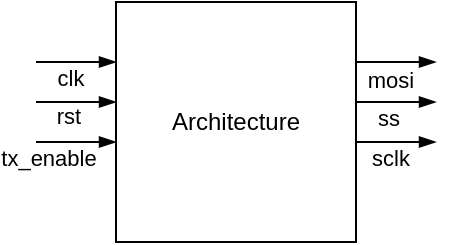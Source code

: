 <mxfile version="14.5.10" type="github"><diagram id="Bk32eimklRe6Dskk2UvG" name="Page-1"><mxGraphModel dx="-45" dy="469" grid="1" gridSize="10" guides="1" tooltips="1" connect="1" arrows="1" fold="1" page="1" pageScale="1" pageWidth="827" pageHeight="1169" math="0" shadow="0"><root><mxCell id="0"/><mxCell id="1" parent="0"/><mxCell id="vUnD14laBPHXgWXzdUUj-1" value="Architecture" style="whiteSpace=wrap;html=1;aspect=fixed;" parent="1" vertex="1"><mxGeometry x="1080" y="230" width="120" height="120" as="geometry"/></mxCell><mxCell id="vUnD14laBPHXgWXzdUUj-3" value="" style="endArrow=blockThin;html=1;rounded=0;jumpSize=4;endFill=1;" parent="1" edge="1"><mxGeometry width="50" height="50" relative="1" as="geometry"><mxPoint x="1040" y="260" as="sourcePoint"/><mxPoint x="1080" y="260" as="targetPoint"/></mxGeometry></mxCell><mxCell id="vUnD14laBPHXgWXzdUUj-7" value="" style="endArrow=blockThin;html=1;rounded=0;jumpSize=4;endFill=1;" parent="1" edge="1"><mxGeometry width="50" height="50" relative="1" as="geometry"><mxPoint x="1040" y="280" as="sourcePoint"/><mxPoint x="1080" y="280" as="targetPoint"/></mxGeometry></mxCell><mxCell id="vUnD14laBPHXgWXzdUUj-13" value="rst" style="edgeLabel;html=1;align=center;verticalAlign=middle;resizable=0;points=[];" parent="vUnD14laBPHXgWXzdUUj-7" vertex="1" connectable="0"><mxGeometry x="-0.193" relative="1" as="geometry"><mxPoint y="7" as="offset"/></mxGeometry></mxCell><mxCell id="vUnD14laBPHXgWXzdUUj-8" value="" style="endArrow=blockThin;html=1;rounded=0;jumpSize=4;endFill=1;" parent="1" edge="1"><mxGeometry width="50" height="50" relative="1" as="geometry"><mxPoint x="1040" y="300" as="sourcePoint"/><mxPoint x="1080" y="300" as="targetPoint"/></mxGeometry></mxCell><mxCell id="vUnD14laBPHXgWXzdUUj-12" value="clk" style="edgeLabel;html=1;align=center;verticalAlign=middle;resizable=0;points=[];" parent="vUnD14laBPHXgWXzdUUj-8" vertex="1" connectable="0"><mxGeometry x="-0.271" y="-2" relative="1" as="geometry"><mxPoint x="2" y="-34" as="offset"/></mxGeometry></mxCell><mxCell id="vUnD14laBPHXgWXzdUUj-14" value="tx_enable" style="edgeLabel;html=1;align=center;verticalAlign=middle;resizable=0;points=[];" parent="vUnD14laBPHXgWXzdUUj-8" vertex="1" connectable="0"><mxGeometry x="0.287" relative="1" as="geometry"><mxPoint x="-20" y="8" as="offset"/></mxGeometry></mxCell><mxCell id="vUnD14laBPHXgWXzdUUj-9" value="" style="endArrow=blockThin;html=1;rounded=0;jumpSize=4;endFill=1;" parent="1" edge="1"><mxGeometry width="50" height="50" relative="1" as="geometry"><mxPoint x="1200" y="260" as="sourcePoint"/><mxPoint x="1240" y="260" as="targetPoint"/></mxGeometry></mxCell><mxCell id="vUnD14laBPHXgWXzdUUj-10" value="" style="endArrow=blockThin;html=1;rounded=0;jumpSize=4;endFill=1;" parent="1" edge="1"><mxGeometry width="50" height="50" relative="1" as="geometry"><mxPoint x="1200" y="280" as="sourcePoint"/><mxPoint x="1240" y="280" as="targetPoint"/></mxGeometry></mxCell><mxCell id="vUnD14laBPHXgWXzdUUj-15" value="mosi" style="edgeLabel;html=1;align=center;verticalAlign=middle;resizable=0;points=[];" parent="vUnD14laBPHXgWXzdUUj-10" vertex="1" connectable="0"><mxGeometry x="0.367" y="-1" relative="1" as="geometry"><mxPoint x="-11" y="-12" as="offset"/></mxGeometry></mxCell><mxCell id="vUnD14laBPHXgWXzdUUj-16" value="ss" style="edgeLabel;html=1;align=center;verticalAlign=middle;resizable=0;points=[];" parent="vUnD14laBPHXgWXzdUUj-10" vertex="1" connectable="0"><mxGeometry x="0.267" relative="1" as="geometry"><mxPoint x="-10" y="8" as="offset"/></mxGeometry></mxCell><mxCell id="vUnD14laBPHXgWXzdUUj-11" value="" style="endArrow=blockThin;html=1;rounded=0;jumpSize=4;endFill=1;" parent="1" edge="1"><mxGeometry width="50" height="50" relative="1" as="geometry"><mxPoint x="1200" y="300" as="sourcePoint"/><mxPoint x="1240" y="300" as="targetPoint"/></mxGeometry></mxCell><mxCell id="vUnD14laBPHXgWXzdUUj-17" value="sclk" style="edgeLabel;html=1;align=center;verticalAlign=middle;resizable=0;points=[];" parent="vUnD14laBPHXgWXzdUUj-11" vertex="1" connectable="0"><mxGeometry x="0.287" relative="1" as="geometry"><mxPoint x="-9" y="8" as="offset"/></mxGeometry></mxCell></root></mxGraphModel></diagram></mxfile>
